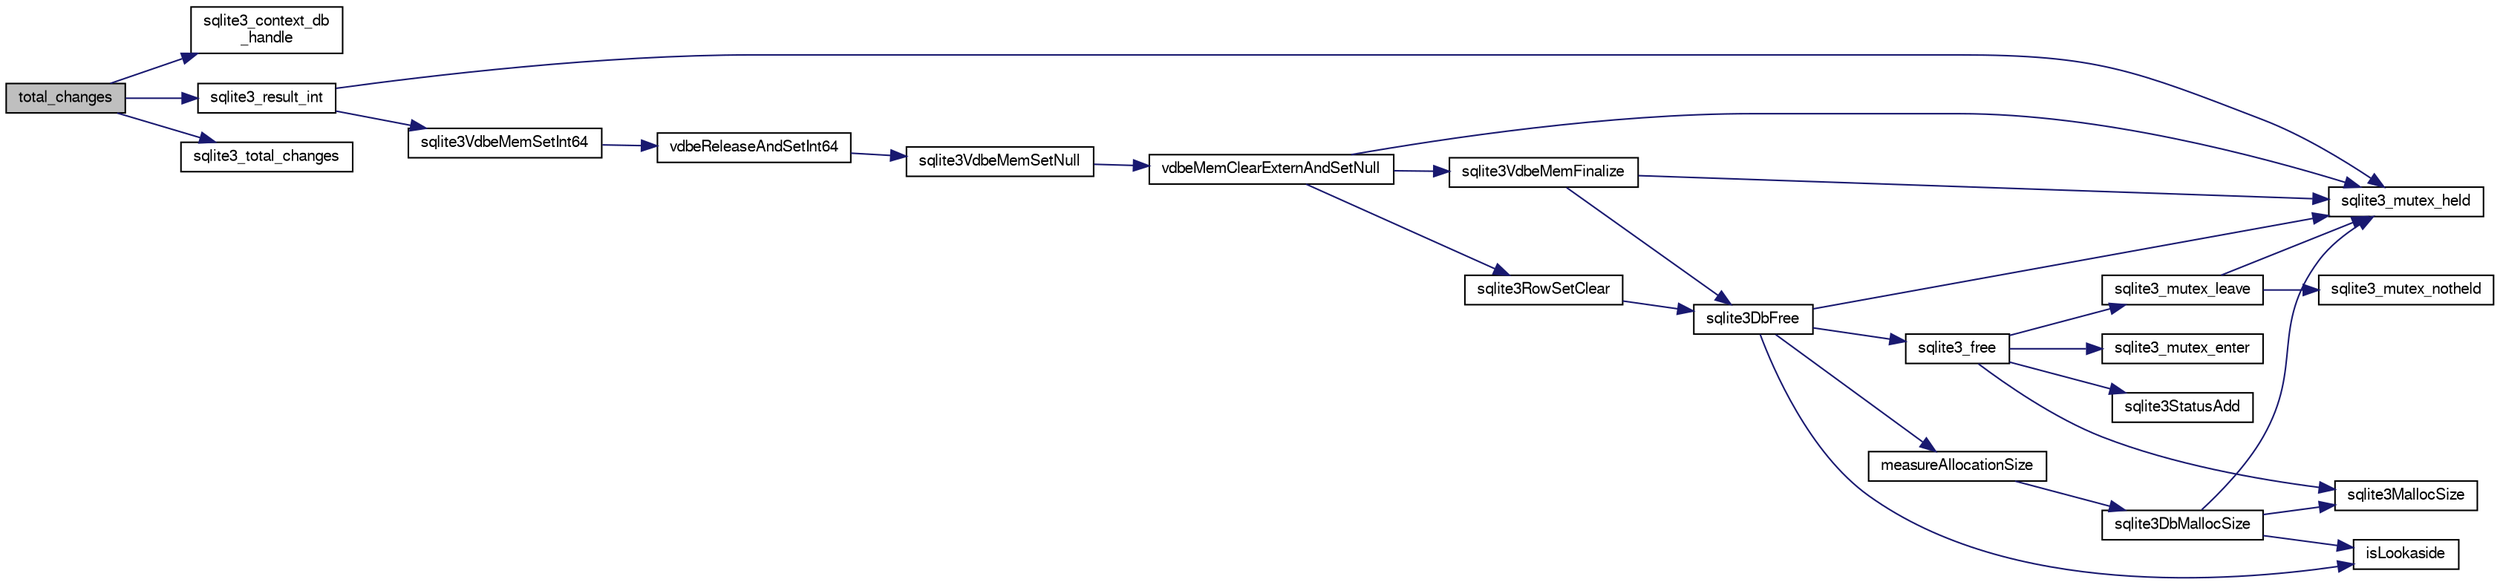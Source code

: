 digraph "total_changes"
{
  edge [fontname="FreeSans",fontsize="10",labelfontname="FreeSans",labelfontsize="10"];
  node [fontname="FreeSans",fontsize="10",shape=record];
  rankdir="LR";
  Node839714 [label="total_changes",height=0.2,width=0.4,color="black", fillcolor="grey75", style="filled", fontcolor="black"];
  Node839714 -> Node839715 [color="midnightblue",fontsize="10",style="solid",fontname="FreeSans"];
  Node839715 [label="sqlite3_context_db\l_handle",height=0.2,width=0.4,color="black", fillcolor="white", style="filled",URL="$sqlite3_8c.html#a4b82e673c3dcc88c179e2bae5629fa60"];
  Node839714 -> Node839716 [color="midnightblue",fontsize="10",style="solid",fontname="FreeSans"];
  Node839716 [label="sqlite3_result_int",height=0.2,width=0.4,color="black", fillcolor="white", style="filled",URL="$sqlite3_8c.html#a1e02f9d7125c65996cec3d6b305c5386"];
  Node839716 -> Node839717 [color="midnightblue",fontsize="10",style="solid",fontname="FreeSans"];
  Node839717 [label="sqlite3_mutex_held",height=0.2,width=0.4,color="black", fillcolor="white", style="filled",URL="$sqlite3_8c.html#acf77da68932b6bc163c5e68547ecc3e7"];
  Node839716 -> Node839718 [color="midnightblue",fontsize="10",style="solid",fontname="FreeSans"];
  Node839718 [label="sqlite3VdbeMemSetInt64",height=0.2,width=0.4,color="black", fillcolor="white", style="filled",URL="$sqlite3_8c.html#a57c5843cac8f6180ee994267a23f86a3"];
  Node839718 -> Node839719 [color="midnightblue",fontsize="10",style="solid",fontname="FreeSans"];
  Node839719 [label="vdbeReleaseAndSetInt64",height=0.2,width=0.4,color="black", fillcolor="white", style="filled",URL="$sqlite3_8c.html#abdcd42be8fe3e9bff2493533da9b5697"];
  Node839719 -> Node839720 [color="midnightblue",fontsize="10",style="solid",fontname="FreeSans"];
  Node839720 [label="sqlite3VdbeMemSetNull",height=0.2,width=0.4,color="black", fillcolor="white", style="filled",URL="$sqlite3_8c.html#ae01092c23aebaf8a3ebdf3954609b410"];
  Node839720 -> Node839721 [color="midnightblue",fontsize="10",style="solid",fontname="FreeSans"];
  Node839721 [label="vdbeMemClearExternAndSetNull",height=0.2,width=0.4,color="black", fillcolor="white", style="filled",URL="$sqlite3_8c.html#a29c41a360fb0e86b817777daf061230c"];
  Node839721 -> Node839717 [color="midnightblue",fontsize="10",style="solid",fontname="FreeSans"];
  Node839721 -> Node839722 [color="midnightblue",fontsize="10",style="solid",fontname="FreeSans"];
  Node839722 [label="sqlite3VdbeMemFinalize",height=0.2,width=0.4,color="black", fillcolor="white", style="filled",URL="$sqlite3_8c.html#a2568220f48ddef81b1c43e401042d9d2"];
  Node839722 -> Node839717 [color="midnightblue",fontsize="10",style="solid",fontname="FreeSans"];
  Node839722 -> Node839723 [color="midnightblue",fontsize="10",style="solid",fontname="FreeSans"];
  Node839723 [label="sqlite3DbFree",height=0.2,width=0.4,color="black", fillcolor="white", style="filled",URL="$sqlite3_8c.html#ac70ab821a6607b4a1b909582dc37a069"];
  Node839723 -> Node839717 [color="midnightblue",fontsize="10",style="solid",fontname="FreeSans"];
  Node839723 -> Node839724 [color="midnightblue",fontsize="10",style="solid",fontname="FreeSans"];
  Node839724 [label="measureAllocationSize",height=0.2,width=0.4,color="black", fillcolor="white", style="filled",URL="$sqlite3_8c.html#a45731e644a22fdb756e2b6337224217a"];
  Node839724 -> Node839725 [color="midnightblue",fontsize="10",style="solid",fontname="FreeSans"];
  Node839725 [label="sqlite3DbMallocSize",height=0.2,width=0.4,color="black", fillcolor="white", style="filled",URL="$sqlite3_8c.html#aa397e5a8a03495203a0767abf0a71f86"];
  Node839725 -> Node839726 [color="midnightblue",fontsize="10",style="solid",fontname="FreeSans"];
  Node839726 [label="sqlite3MallocSize",height=0.2,width=0.4,color="black", fillcolor="white", style="filled",URL="$sqlite3_8c.html#acf5d2a5f35270bafb050bd2def576955"];
  Node839725 -> Node839717 [color="midnightblue",fontsize="10",style="solid",fontname="FreeSans"];
  Node839725 -> Node839727 [color="midnightblue",fontsize="10",style="solid",fontname="FreeSans"];
  Node839727 [label="isLookaside",height=0.2,width=0.4,color="black", fillcolor="white", style="filled",URL="$sqlite3_8c.html#a770fa05ff9717b75e16f4d968a77b897"];
  Node839723 -> Node839727 [color="midnightblue",fontsize="10",style="solid",fontname="FreeSans"];
  Node839723 -> Node839728 [color="midnightblue",fontsize="10",style="solid",fontname="FreeSans"];
  Node839728 [label="sqlite3_free",height=0.2,width=0.4,color="black", fillcolor="white", style="filled",URL="$sqlite3_8c.html#a6552349e36a8a691af5487999ab09519"];
  Node839728 -> Node839729 [color="midnightblue",fontsize="10",style="solid",fontname="FreeSans"];
  Node839729 [label="sqlite3_mutex_enter",height=0.2,width=0.4,color="black", fillcolor="white", style="filled",URL="$sqlite3_8c.html#a1c12cde690bd89f104de5cbad12a6bf5"];
  Node839728 -> Node839730 [color="midnightblue",fontsize="10",style="solid",fontname="FreeSans"];
  Node839730 [label="sqlite3StatusAdd",height=0.2,width=0.4,color="black", fillcolor="white", style="filled",URL="$sqlite3_8c.html#afa029f93586aeab4cc85360905dae9cd"];
  Node839728 -> Node839726 [color="midnightblue",fontsize="10",style="solid",fontname="FreeSans"];
  Node839728 -> Node839731 [color="midnightblue",fontsize="10",style="solid",fontname="FreeSans"];
  Node839731 [label="sqlite3_mutex_leave",height=0.2,width=0.4,color="black", fillcolor="white", style="filled",URL="$sqlite3_8c.html#a5838d235601dbd3c1fa993555c6bcc93"];
  Node839731 -> Node839717 [color="midnightblue",fontsize="10",style="solid",fontname="FreeSans"];
  Node839731 -> Node839732 [color="midnightblue",fontsize="10",style="solid",fontname="FreeSans"];
  Node839732 [label="sqlite3_mutex_notheld",height=0.2,width=0.4,color="black", fillcolor="white", style="filled",URL="$sqlite3_8c.html#a83967c837c1c000d3b5adcfaa688f5dc"];
  Node839721 -> Node839733 [color="midnightblue",fontsize="10",style="solid",fontname="FreeSans"];
  Node839733 [label="sqlite3RowSetClear",height=0.2,width=0.4,color="black", fillcolor="white", style="filled",URL="$sqlite3_8c.html#ae153de0cd969511a607e26deeca80342"];
  Node839733 -> Node839723 [color="midnightblue",fontsize="10",style="solid",fontname="FreeSans"];
  Node839714 -> Node839734 [color="midnightblue",fontsize="10",style="solid",fontname="FreeSans"];
  Node839734 [label="sqlite3_total_changes",height=0.2,width=0.4,color="black", fillcolor="white", style="filled",URL="$sqlite3_8c.html#a8ab96ed8dd8e90baa12daf08e4acc05e"];
}
